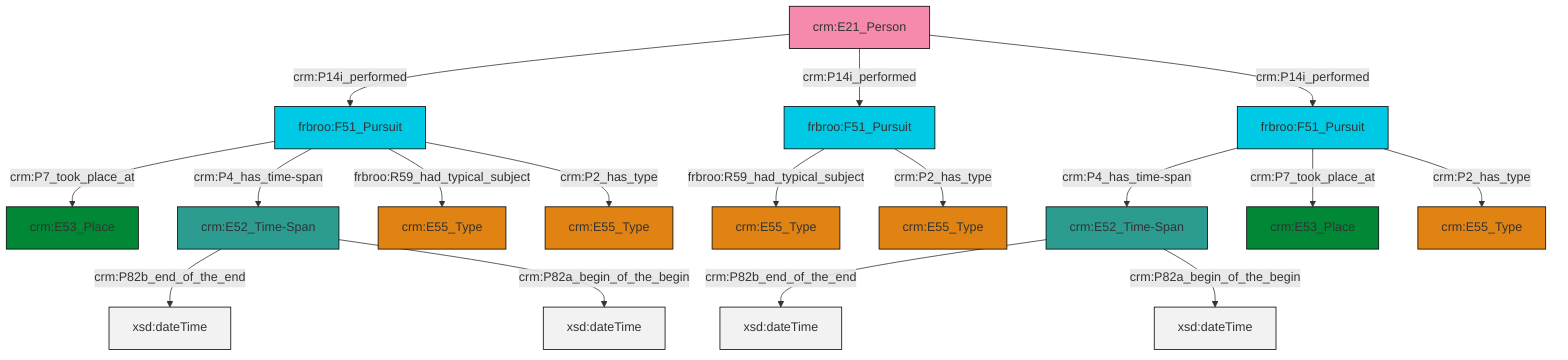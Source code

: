 graph TD
classDef Literal fill:#f2f2f2,stroke:#000000;
classDef CRM_Entity fill:#FFFFFF,stroke:#000000;
classDef Temporal_Entity fill:#00C9E6, stroke:#000000;
classDef Type fill:#E18312, stroke:#000000;
classDef Time-Span fill:#2C9C91, stroke:#000000;
classDef Appellation fill:#FFEB7F, stroke:#000000;
classDef Place fill:#008836, stroke:#000000;
classDef Persistent_Item fill:#B266B2, stroke:#000000;
classDef Conceptual_Object fill:#FFD700, stroke:#000000;
classDef Physical_Thing fill:#D2B48C, stroke:#000000;
classDef Actor fill:#f58aad, stroke:#000000;
classDef PC_Classes fill:#4ce600, stroke:#000000;
classDef Multi fill:#cccccc,stroke:#000000;

0["crm:E21_Person"]:::Actor -->|crm:P14i_performed| 1["frbroo:F51_Pursuit"]:::Temporal_Entity
0["crm:E21_Person"]:::Actor -->|crm:P14i_performed| 7["frbroo:F51_Pursuit"]:::Temporal_Entity
1["frbroo:F51_Pursuit"]:::Temporal_Entity -->|crm:P7_took_place_at| 8["crm:E53_Place"]:::Place
7["frbroo:F51_Pursuit"]:::Temporal_Entity -->|frbroo:R59_had_typical_subject| 5["crm:E55_Type"]:::Type
1["frbroo:F51_Pursuit"]:::Temporal_Entity -->|crm:P4_has_time-span| 2["crm:E52_Time-Span"]:::Time-Span
2["crm:E52_Time-Span"]:::Time-Span -->|crm:P82b_end_of_the_end| 9[xsd:dateTime]:::Literal
1["frbroo:F51_Pursuit"]:::Temporal_Entity -->|frbroo:R59_had_typical_subject| 10["crm:E55_Type"]:::Type
11["frbroo:F51_Pursuit"]:::Temporal_Entity -->|crm:P4_has_time-span| 12["crm:E52_Time-Span"]:::Time-Span
11["frbroo:F51_Pursuit"]:::Temporal_Entity -->|crm:P7_took_place_at| 15["crm:E53_Place"]:::Place
0["crm:E21_Person"]:::Actor -->|crm:P14i_performed| 11["frbroo:F51_Pursuit"]:::Temporal_Entity
11["frbroo:F51_Pursuit"]:::Temporal_Entity -->|crm:P2_has_type| 19["crm:E55_Type"]:::Type
12["crm:E52_Time-Span"]:::Time-Span -->|crm:P82b_end_of_the_end| 22[xsd:dateTime]:::Literal
2["crm:E52_Time-Span"]:::Time-Span -->|crm:P82a_begin_of_the_begin| 25[xsd:dateTime]:::Literal
7["frbroo:F51_Pursuit"]:::Temporal_Entity -->|crm:P2_has_type| 23["crm:E55_Type"]:::Type
1["frbroo:F51_Pursuit"]:::Temporal_Entity -->|crm:P2_has_type| 13["crm:E55_Type"]:::Type
12["crm:E52_Time-Span"]:::Time-Span -->|crm:P82a_begin_of_the_begin| 31[xsd:dateTime]:::Literal